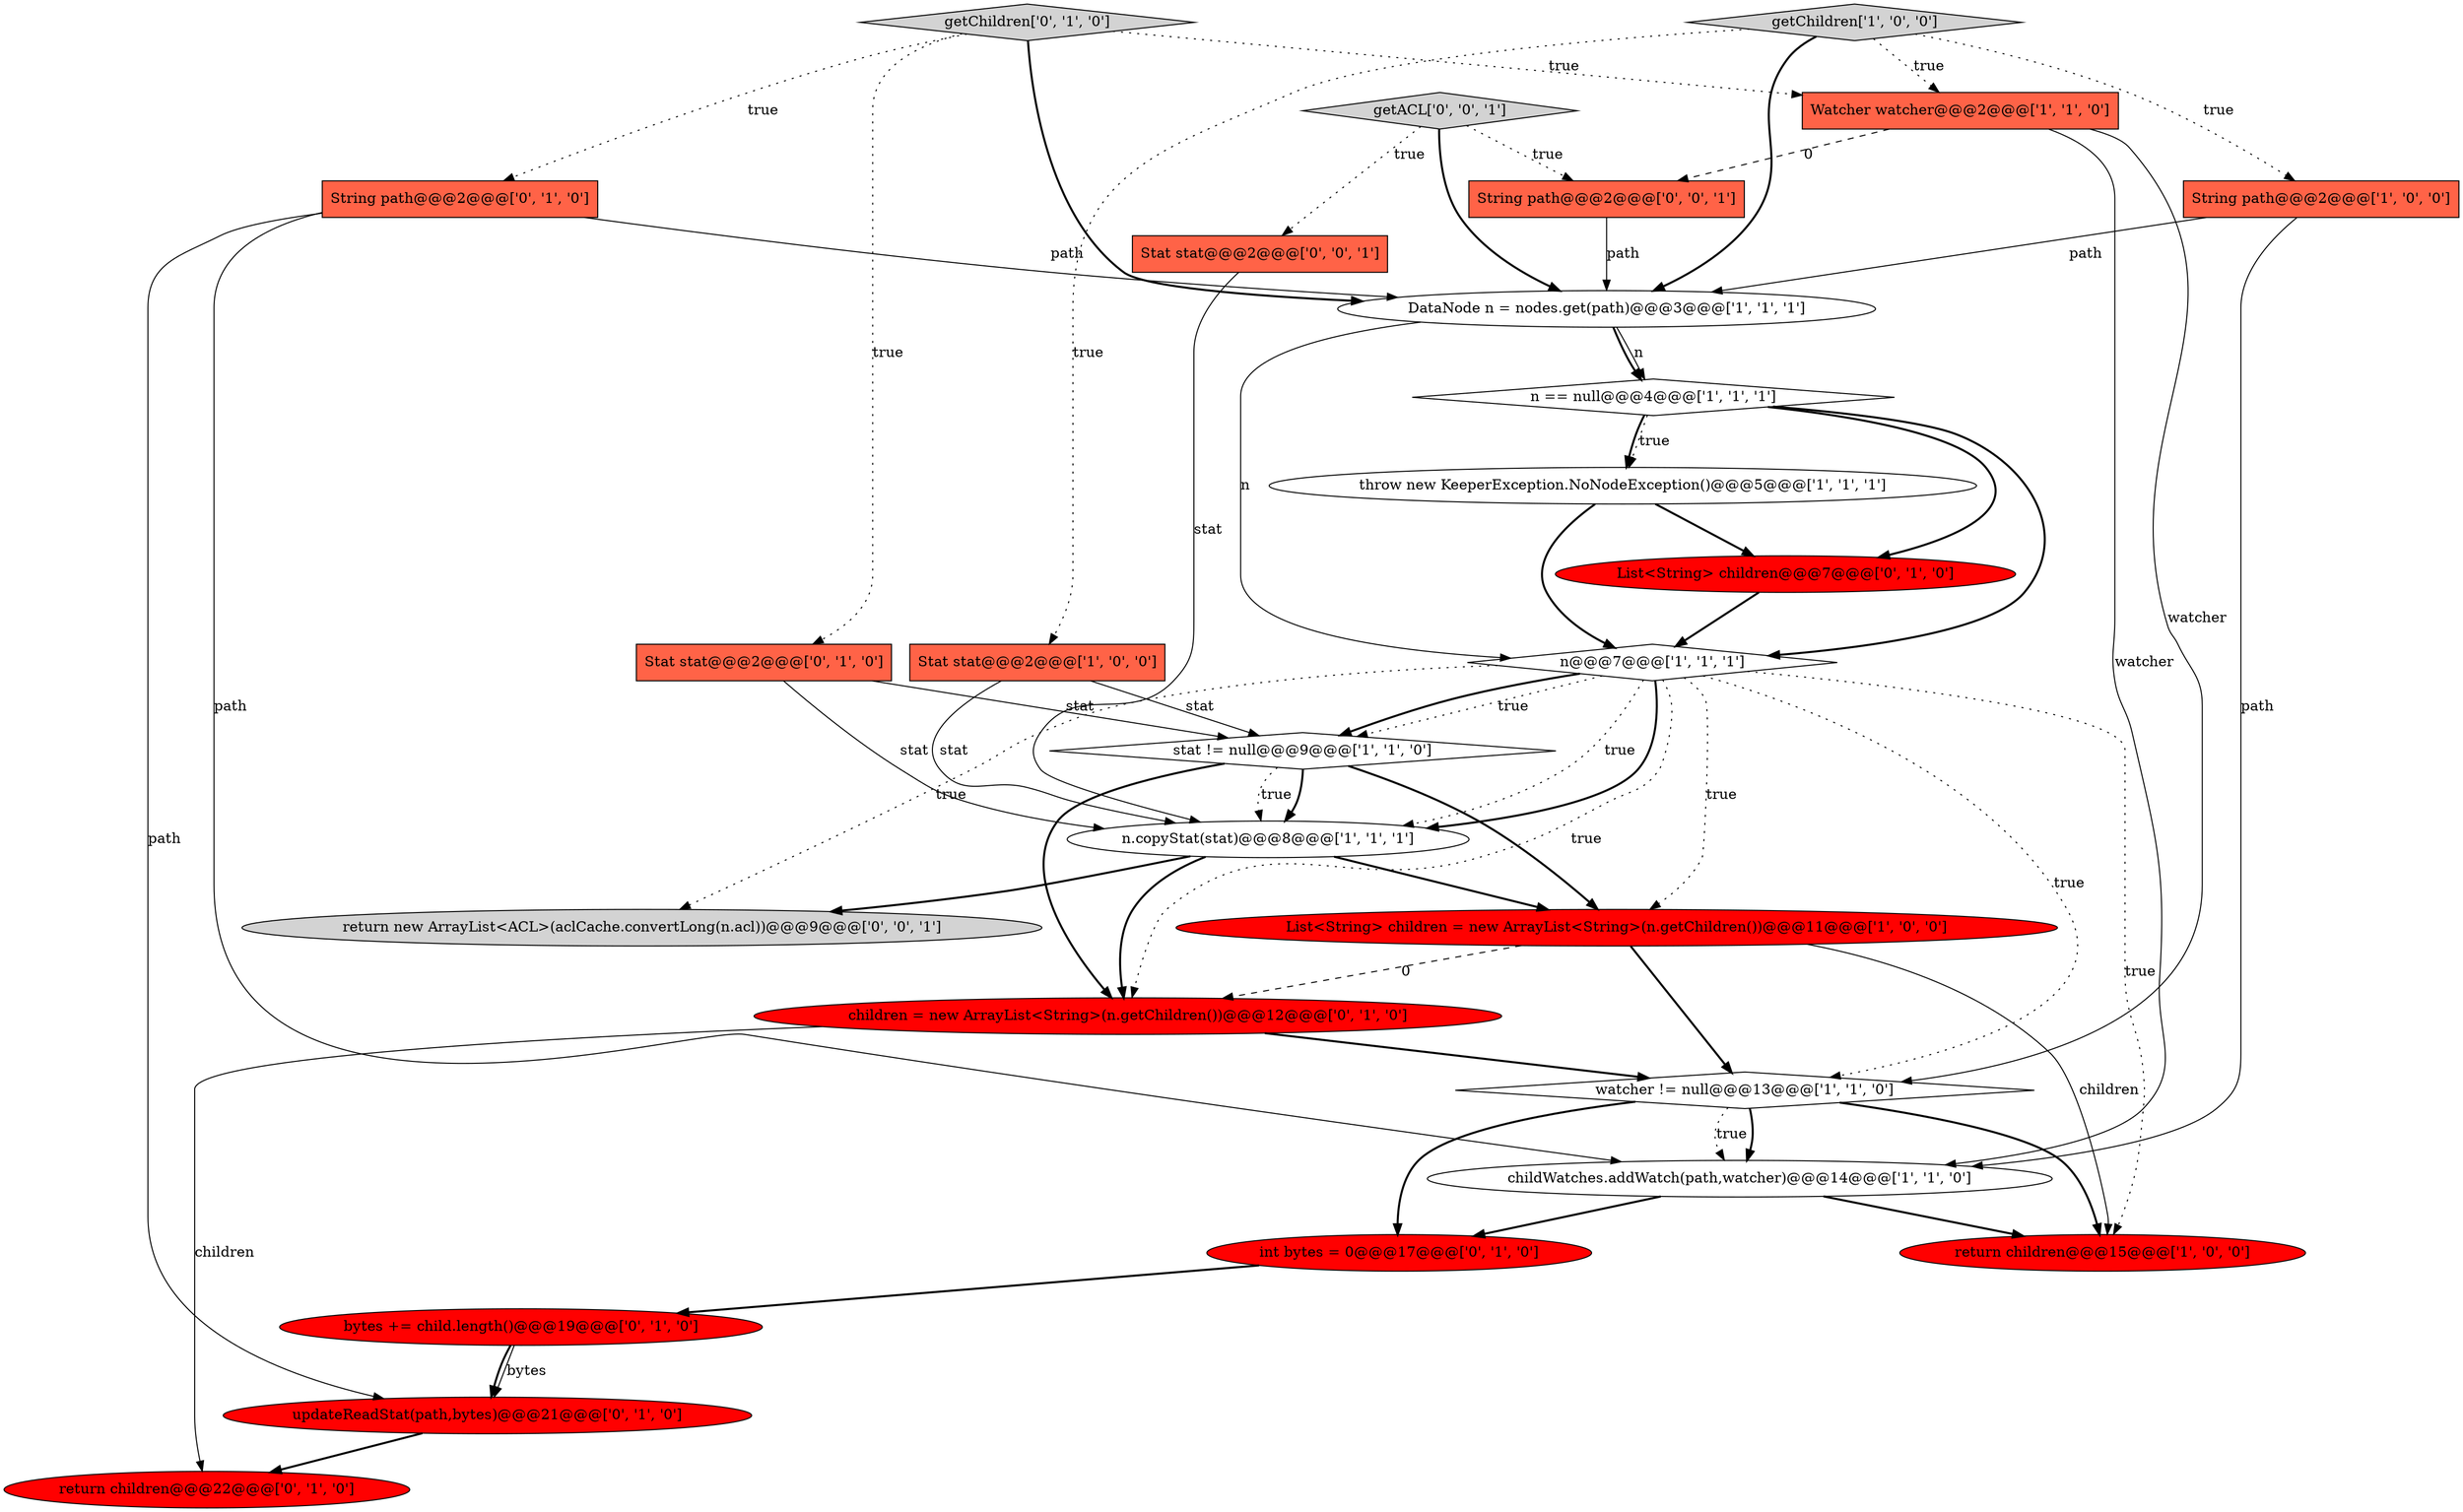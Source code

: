 digraph {
2 [style = filled, label = "stat != null@@@9@@@['1', '1', '0']", fillcolor = white, shape = diamond image = "AAA0AAABBB1BBB"];
23 [style = filled, label = "getACL['0', '0', '1']", fillcolor = lightgray, shape = diamond image = "AAA0AAABBB3BBB"];
19 [style = filled, label = "updateReadStat(path,bytes)@@@21@@@['0', '1', '0']", fillcolor = red, shape = ellipse image = "AAA1AAABBB2BBB"];
18 [style = filled, label = "String path@@@2@@@['0', '1', '0']", fillcolor = tomato, shape = box image = "AAA0AAABBB2BBB"];
6 [style = filled, label = "n.copyStat(stat)@@@8@@@['1', '1', '1']", fillcolor = white, shape = ellipse image = "AAA0AAABBB1BBB"];
14 [style = filled, label = "List<String> children@@@7@@@['0', '1', '0']", fillcolor = red, shape = ellipse image = "AAA1AAABBB2BBB"];
24 [style = filled, label = "Stat stat@@@2@@@['0', '0', '1']", fillcolor = tomato, shape = box image = "AAA0AAABBB3BBB"];
26 [style = filled, label = "return new ArrayList<ACL>(aclCache.convertLong(n.acl))@@@9@@@['0', '0', '1']", fillcolor = lightgray, shape = ellipse image = "AAA0AAABBB3BBB"];
21 [style = filled, label = "getChildren['0', '1', '0']", fillcolor = lightgray, shape = diamond image = "AAA0AAABBB2BBB"];
8 [style = filled, label = "Stat stat@@@2@@@['1', '0', '0']", fillcolor = tomato, shape = box image = "AAA0AAABBB1BBB"];
25 [style = filled, label = "String path@@@2@@@['0', '0', '1']", fillcolor = tomato, shape = box image = "AAA0AAABBB3BBB"];
16 [style = filled, label = "return children@@@22@@@['0', '1', '0']", fillcolor = red, shape = ellipse image = "AAA1AAABBB2BBB"];
17 [style = filled, label = "int bytes = 0@@@17@@@['0', '1', '0']", fillcolor = red, shape = ellipse image = "AAA1AAABBB2BBB"];
4 [style = filled, label = "getChildren['1', '0', '0']", fillcolor = lightgray, shape = diamond image = "AAA0AAABBB1BBB"];
22 [style = filled, label = "children = new ArrayList<String>(n.getChildren())@@@12@@@['0', '1', '0']", fillcolor = red, shape = ellipse image = "AAA1AAABBB2BBB"];
11 [style = filled, label = "throw new KeeperException.NoNodeException()@@@5@@@['1', '1', '1']", fillcolor = white, shape = ellipse image = "AAA0AAABBB1BBB"];
3 [style = filled, label = "List<String> children = new ArrayList<String>(n.getChildren())@@@11@@@['1', '0', '0']", fillcolor = red, shape = ellipse image = "AAA1AAABBB1BBB"];
1 [style = filled, label = "watcher != null@@@13@@@['1', '1', '0']", fillcolor = white, shape = diamond image = "AAA0AAABBB1BBB"];
12 [style = filled, label = "DataNode n = nodes.get(path)@@@3@@@['1', '1', '1']", fillcolor = white, shape = ellipse image = "AAA0AAABBB1BBB"];
13 [style = filled, label = "Watcher watcher@@@2@@@['1', '1', '0']", fillcolor = tomato, shape = box image = "AAA0AAABBB1BBB"];
7 [style = filled, label = "n@@@7@@@['1', '1', '1']", fillcolor = white, shape = diamond image = "AAA0AAABBB1BBB"];
9 [style = filled, label = "String path@@@2@@@['1', '0', '0']", fillcolor = tomato, shape = box image = "AAA0AAABBB1BBB"];
0 [style = filled, label = "childWatches.addWatch(path,watcher)@@@14@@@['1', '1', '0']", fillcolor = white, shape = ellipse image = "AAA0AAABBB1BBB"];
20 [style = filled, label = "Stat stat@@@2@@@['0', '1', '0']", fillcolor = tomato, shape = box image = "AAA0AAABBB2BBB"];
10 [style = filled, label = "return children@@@15@@@['1', '0', '0']", fillcolor = red, shape = ellipse image = "AAA1AAABBB1BBB"];
5 [style = filled, label = "n == null@@@4@@@['1', '1', '1']", fillcolor = white, shape = diamond image = "AAA0AAABBB1BBB"];
15 [style = filled, label = "bytes += child.length()@@@19@@@['0', '1', '0']", fillcolor = red, shape = ellipse image = "AAA1AAABBB2BBB"];
6->3 [style = bold, label=""];
7->2 [style = dotted, label="true"];
7->6 [style = dotted, label="true"];
18->12 [style = solid, label="path"];
6->26 [style = bold, label=""];
7->10 [style = dotted, label="true"];
21->20 [style = dotted, label="true"];
12->5 [style = bold, label=""];
12->7 [style = solid, label="n"];
3->1 [style = bold, label=""];
11->14 [style = bold, label=""];
6->22 [style = bold, label=""];
21->18 [style = dotted, label="true"];
2->6 [style = bold, label=""];
0->17 [style = bold, label=""];
2->3 [style = bold, label=""];
20->6 [style = solid, label="stat"];
7->26 [style = dotted, label="true"];
4->8 [style = dotted, label="true"];
18->19 [style = solid, label="path"];
3->22 [style = dashed, label="0"];
1->0 [style = bold, label=""];
5->14 [style = bold, label=""];
13->25 [style = dashed, label="0"];
15->19 [style = bold, label=""];
1->17 [style = bold, label=""];
14->7 [style = bold, label=""];
19->16 [style = bold, label=""];
21->12 [style = bold, label=""];
22->16 [style = solid, label="children"];
9->12 [style = solid, label="path"];
8->2 [style = solid, label="stat"];
25->12 [style = solid, label="path"];
15->19 [style = solid, label="bytes"];
0->10 [style = bold, label=""];
5->11 [style = dotted, label="true"];
4->13 [style = dotted, label="true"];
7->3 [style = dotted, label="true"];
2->6 [style = dotted, label="true"];
7->2 [style = bold, label=""];
13->1 [style = solid, label="watcher"];
9->0 [style = solid, label="path"];
18->0 [style = solid, label="path"];
7->6 [style = bold, label=""];
17->15 [style = bold, label=""];
4->12 [style = bold, label=""];
20->2 [style = solid, label="stat"];
5->7 [style = bold, label=""];
13->0 [style = solid, label="watcher"];
5->11 [style = bold, label=""];
23->12 [style = bold, label=""];
1->0 [style = dotted, label="true"];
22->1 [style = bold, label=""];
21->13 [style = dotted, label="true"];
4->9 [style = dotted, label="true"];
2->22 [style = bold, label=""];
3->10 [style = solid, label="children"];
7->1 [style = dotted, label="true"];
1->10 [style = bold, label=""];
24->6 [style = solid, label="stat"];
7->22 [style = dotted, label="true"];
12->5 [style = solid, label="n"];
23->25 [style = dotted, label="true"];
8->6 [style = solid, label="stat"];
11->7 [style = bold, label=""];
23->24 [style = dotted, label="true"];
}
